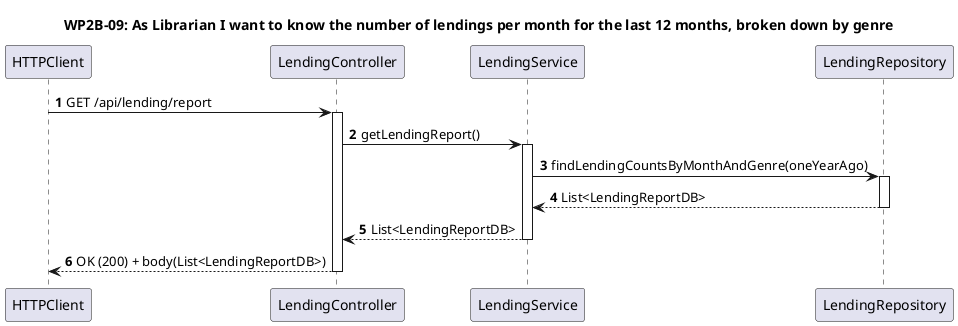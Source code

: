 @startuml
'https://plantuml.com/sequence-diagram
title WP2B-09: As Librarian I want to know the number of lendings per month for the last 12 months, broken down by genre

autonumber
autoactivate on

participant "HTTPClient" as http
participant "LendingController" as controller
participant "LendingService" as service
participant "LendingRepository" as lendingRepo

http -> controller: GET /api/lending/report

controller -> service: getLendingReport()

service -> lendingRepo: findLendingCountsByMonthAndGenre(oneYearAgo)
lendingRepo --> service: List<LendingReportDB>

service --> controller: List<LendingReportDB>

controller --> http: OK (200) + body(List<LendingReportDB>)

@enduml